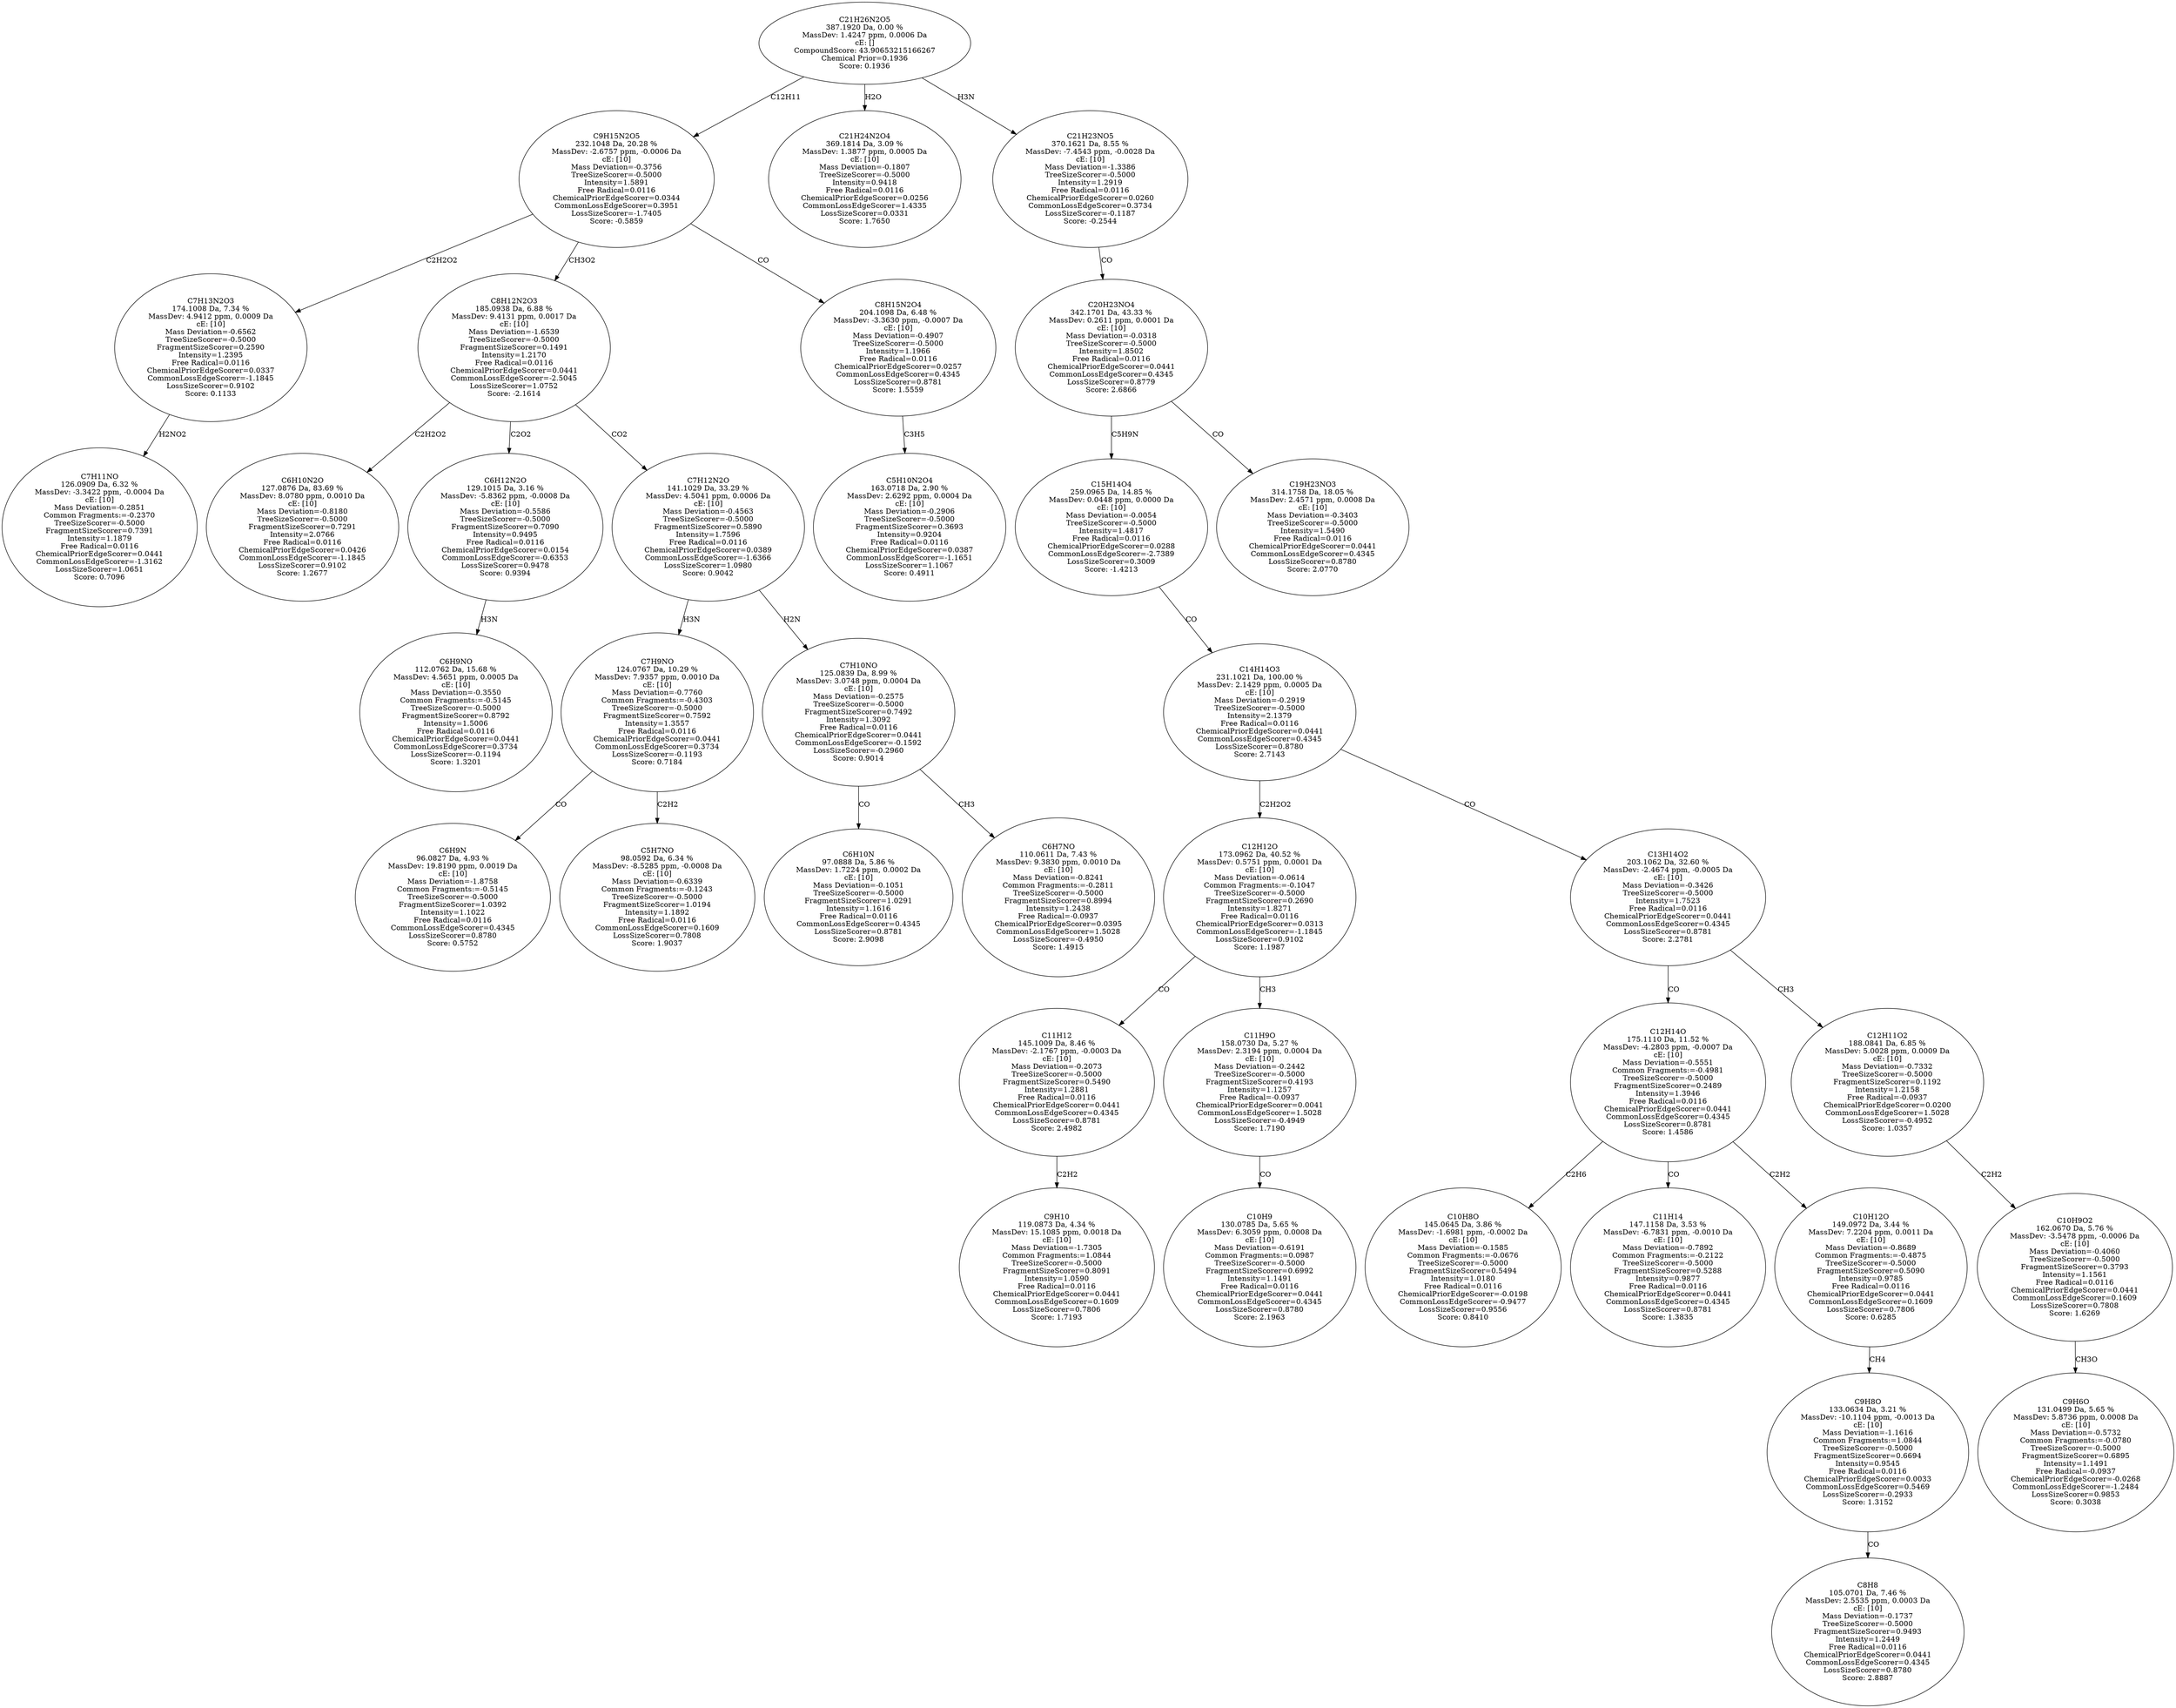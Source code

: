 strict digraph {
v1 [label="C7H11NO\n126.0909 Da, 6.32 %\nMassDev: -3.3422 ppm, -0.0004 Da\ncE: [10]\nMass Deviation=-0.2851\nCommon Fragments:=-0.2370\nTreeSizeScorer=-0.5000\nFragmentSizeScorer=0.7391\nIntensity=1.1879\nFree Radical=0.0116\nChemicalPriorEdgeScorer=0.0441\nCommonLossEdgeScorer=-1.3162\nLossSizeScorer=1.0651\nScore: 0.7096"];
v2 [label="C7H13N2O3\n174.1008 Da, 7.34 %\nMassDev: 4.9412 ppm, 0.0009 Da\ncE: [10]\nMass Deviation=-0.6562\nTreeSizeScorer=-0.5000\nFragmentSizeScorer=0.2590\nIntensity=1.2395\nFree Radical=0.0116\nChemicalPriorEdgeScorer=0.0337\nCommonLossEdgeScorer=-1.1845\nLossSizeScorer=0.9102\nScore: 0.1133"];
v3 [label="C6H10N2O\n127.0876 Da, 83.69 %\nMassDev: 8.0780 ppm, 0.0010 Da\ncE: [10]\nMass Deviation=-0.8180\nTreeSizeScorer=-0.5000\nFragmentSizeScorer=0.7291\nIntensity=2.0766\nFree Radical=0.0116\nChemicalPriorEdgeScorer=0.0426\nCommonLossEdgeScorer=-1.1845\nLossSizeScorer=0.9102\nScore: 1.2677"];
v4 [label="C6H9NO\n112.0762 Da, 15.68 %\nMassDev: 4.5651 ppm, 0.0005 Da\ncE: [10]\nMass Deviation=-0.3550\nCommon Fragments:=-0.5145\nTreeSizeScorer=-0.5000\nFragmentSizeScorer=0.8792\nIntensity=1.5006\nFree Radical=0.0116\nChemicalPriorEdgeScorer=0.0441\nCommonLossEdgeScorer=0.3734\nLossSizeScorer=-0.1194\nScore: 1.3201"];
v5 [label="C6H12N2O\n129.1015 Da, 3.16 %\nMassDev: -5.8362 ppm, -0.0008 Da\ncE: [10]\nMass Deviation=-0.5586\nTreeSizeScorer=-0.5000\nFragmentSizeScorer=0.7090\nIntensity=0.9495\nFree Radical=0.0116\nChemicalPriorEdgeScorer=0.0154\nCommonLossEdgeScorer=-0.6353\nLossSizeScorer=0.9478\nScore: 0.9394"];
v6 [label="C6H9N\n96.0827 Da, 4.93 %\nMassDev: 19.8190 ppm, 0.0019 Da\ncE: [10]\nMass Deviation=-1.8758\nCommon Fragments:=-0.5145\nTreeSizeScorer=-0.5000\nFragmentSizeScorer=1.0392\nIntensity=1.1022\nFree Radical=0.0116\nCommonLossEdgeScorer=0.4345\nLossSizeScorer=0.8780\nScore: 0.5752"];
v7 [label="C5H7NO\n98.0592 Da, 6.34 %\nMassDev: -8.5285 ppm, -0.0008 Da\ncE: [10]\nMass Deviation=-0.6339\nCommon Fragments:=-0.1243\nTreeSizeScorer=-0.5000\nFragmentSizeScorer=1.0194\nIntensity=1.1892\nFree Radical=0.0116\nCommonLossEdgeScorer=0.1609\nLossSizeScorer=0.7808\nScore: 1.9037"];
v8 [label="C7H9NO\n124.0767 Da, 10.29 %\nMassDev: 7.9357 ppm, 0.0010 Da\ncE: [10]\nMass Deviation=-0.7760\nCommon Fragments:=-0.4303\nTreeSizeScorer=-0.5000\nFragmentSizeScorer=0.7592\nIntensity=1.3557\nFree Radical=0.0116\nChemicalPriorEdgeScorer=0.0441\nCommonLossEdgeScorer=0.3734\nLossSizeScorer=-0.1193\nScore: 0.7184"];
v9 [label="C6H10N\n97.0888 Da, 5.86 %\nMassDev: 1.7224 ppm, 0.0002 Da\ncE: [10]\nMass Deviation=-0.1051\nTreeSizeScorer=-0.5000\nFragmentSizeScorer=1.0291\nIntensity=1.1616\nFree Radical=0.0116\nCommonLossEdgeScorer=0.4345\nLossSizeScorer=0.8781\nScore: 2.9098"];
v10 [label="C6H7NO\n110.0611 Da, 7.43 %\nMassDev: 9.3830 ppm, 0.0010 Da\ncE: [10]\nMass Deviation=-0.8241\nCommon Fragments:=-0.2811\nTreeSizeScorer=-0.5000\nFragmentSizeScorer=0.8994\nIntensity=1.2438\nFree Radical=-0.0937\nChemicalPriorEdgeScorer=0.0395\nCommonLossEdgeScorer=1.5028\nLossSizeScorer=-0.4950\nScore: 1.4915"];
v11 [label="C7H10NO\n125.0839 Da, 8.99 %\nMassDev: 3.0748 ppm, 0.0004 Da\ncE: [10]\nMass Deviation=-0.2575\nTreeSizeScorer=-0.5000\nFragmentSizeScorer=0.7492\nIntensity=1.3092\nFree Radical=0.0116\nChemicalPriorEdgeScorer=0.0441\nCommonLossEdgeScorer=-0.1592\nLossSizeScorer=-0.2960\nScore: 0.9014"];
v12 [label="C7H12N2O\n141.1029 Da, 33.29 %\nMassDev: 4.5041 ppm, 0.0006 Da\ncE: [10]\nMass Deviation=-0.4563\nTreeSizeScorer=-0.5000\nFragmentSizeScorer=0.5890\nIntensity=1.7596\nFree Radical=0.0116\nChemicalPriorEdgeScorer=0.0389\nCommonLossEdgeScorer=-1.6366\nLossSizeScorer=1.0980\nScore: 0.9042"];
v13 [label="C8H12N2O3\n185.0938 Da, 6.88 %\nMassDev: 9.4131 ppm, 0.0017 Da\ncE: [10]\nMass Deviation=-1.6539\nTreeSizeScorer=-0.5000\nFragmentSizeScorer=0.1491\nIntensity=1.2170\nFree Radical=0.0116\nChemicalPriorEdgeScorer=0.0441\nCommonLossEdgeScorer=-2.5045\nLossSizeScorer=1.0752\nScore: -2.1614"];
v14 [label="C5H10N2O4\n163.0718 Da, 2.90 %\nMassDev: 2.6292 ppm, 0.0004 Da\ncE: [10]\nMass Deviation=-0.2906\nTreeSizeScorer=-0.5000\nFragmentSizeScorer=0.3693\nIntensity=0.9204\nFree Radical=0.0116\nChemicalPriorEdgeScorer=0.0387\nCommonLossEdgeScorer=-1.1651\nLossSizeScorer=1.1067\nScore: 0.4911"];
v15 [label="C8H15N2O4\n204.1098 Da, 6.48 %\nMassDev: -3.3630 ppm, -0.0007 Da\ncE: [10]\nMass Deviation=-0.4907\nTreeSizeScorer=-0.5000\nIntensity=1.1966\nFree Radical=0.0116\nChemicalPriorEdgeScorer=0.0257\nCommonLossEdgeScorer=0.4345\nLossSizeScorer=0.8781\nScore: 1.5559"];
v16 [label="C9H15N2O5\n232.1048 Da, 20.28 %\nMassDev: -2.6757 ppm, -0.0006 Da\ncE: [10]\nMass Deviation=-0.3756\nTreeSizeScorer=-0.5000\nIntensity=1.5891\nFree Radical=0.0116\nChemicalPriorEdgeScorer=0.0344\nCommonLossEdgeScorer=0.3951\nLossSizeScorer=-1.7405\nScore: -0.5859"];
v17 [label="C21H24N2O4\n369.1814 Da, 3.09 %\nMassDev: 1.3877 ppm, 0.0005 Da\ncE: [10]\nMass Deviation=-0.1807\nTreeSizeScorer=-0.5000\nIntensity=0.9418\nFree Radical=0.0116\nChemicalPriorEdgeScorer=0.0256\nCommonLossEdgeScorer=1.4335\nLossSizeScorer=0.0331\nScore: 1.7650"];
v18 [label="C9H10\n119.0873 Da, 4.34 %\nMassDev: 15.1085 ppm, 0.0018 Da\ncE: [10]\nMass Deviation=-1.7305\nCommon Fragments:=1.0844\nTreeSizeScorer=-0.5000\nFragmentSizeScorer=0.8091\nIntensity=1.0590\nFree Radical=0.0116\nChemicalPriorEdgeScorer=0.0441\nCommonLossEdgeScorer=0.1609\nLossSizeScorer=0.7806\nScore: 1.7193"];
v19 [label="C11H12\n145.1009 Da, 8.46 %\nMassDev: -2.1767 ppm, -0.0003 Da\ncE: [10]\nMass Deviation=-0.2073\nTreeSizeScorer=-0.5000\nFragmentSizeScorer=0.5490\nIntensity=1.2881\nFree Radical=0.0116\nChemicalPriorEdgeScorer=0.0441\nCommonLossEdgeScorer=0.4345\nLossSizeScorer=0.8781\nScore: 2.4982"];
v20 [label="C10H9\n130.0785 Da, 5.65 %\nMassDev: 6.3059 ppm, 0.0008 Da\ncE: [10]\nMass Deviation=-0.6191\nCommon Fragments:=0.0987\nTreeSizeScorer=-0.5000\nFragmentSizeScorer=0.6992\nIntensity=1.1491\nFree Radical=0.0116\nChemicalPriorEdgeScorer=0.0441\nCommonLossEdgeScorer=0.4345\nLossSizeScorer=0.8780\nScore: 2.1963"];
v21 [label="C11H9O\n158.0730 Da, 5.27 %\nMassDev: 2.3194 ppm, 0.0004 Da\ncE: [10]\nMass Deviation=-0.2442\nTreeSizeScorer=-0.5000\nFragmentSizeScorer=0.4193\nIntensity=1.1257\nFree Radical=-0.0937\nChemicalPriorEdgeScorer=0.0041\nCommonLossEdgeScorer=1.5028\nLossSizeScorer=-0.4949\nScore: 1.7190"];
v22 [label="C12H12O\n173.0962 Da, 40.52 %\nMassDev: 0.5751 ppm, 0.0001 Da\ncE: [10]\nMass Deviation=-0.0614\nCommon Fragments:=-0.1047\nTreeSizeScorer=-0.5000\nFragmentSizeScorer=0.2690\nIntensity=1.8271\nFree Radical=0.0116\nChemicalPriorEdgeScorer=0.0313\nCommonLossEdgeScorer=-1.1845\nLossSizeScorer=0.9102\nScore: 1.1987"];
v23 [label="C10H8O\n145.0645 Da, 3.86 %\nMassDev: -1.6981 ppm, -0.0002 Da\ncE: [10]\nMass Deviation=-0.1585\nCommon Fragments:=-0.0676\nTreeSizeScorer=-0.5000\nFragmentSizeScorer=0.5494\nIntensity=1.0180\nFree Radical=0.0116\nChemicalPriorEdgeScorer=-0.0198\nCommonLossEdgeScorer=-0.9477\nLossSizeScorer=0.9556\nScore: 0.8410"];
v24 [label="C11H14\n147.1158 Da, 3.53 %\nMassDev: -6.7831 ppm, -0.0010 Da\ncE: [10]\nMass Deviation=-0.7892\nCommon Fragments:=-0.2122\nTreeSizeScorer=-0.5000\nFragmentSizeScorer=0.5288\nIntensity=0.9877\nFree Radical=0.0116\nChemicalPriorEdgeScorer=0.0441\nCommonLossEdgeScorer=0.4345\nLossSizeScorer=0.8781\nScore: 1.3835"];
v25 [label="C8H8\n105.0701 Da, 7.46 %\nMassDev: 2.5535 ppm, 0.0003 Da\ncE: [10]\nMass Deviation=-0.1737\nTreeSizeScorer=-0.5000\nFragmentSizeScorer=0.9493\nIntensity=1.2449\nFree Radical=0.0116\nChemicalPriorEdgeScorer=0.0441\nCommonLossEdgeScorer=0.4345\nLossSizeScorer=0.8780\nScore: 2.8887"];
v26 [label="C9H8O\n133.0634 Da, 3.21 %\nMassDev: -10.1104 ppm, -0.0013 Da\ncE: [10]\nMass Deviation=-1.1616\nCommon Fragments:=1.0844\nTreeSizeScorer=-0.5000\nFragmentSizeScorer=0.6694\nIntensity=0.9545\nFree Radical=0.0116\nChemicalPriorEdgeScorer=0.0033\nCommonLossEdgeScorer=0.5469\nLossSizeScorer=-0.2933\nScore: 1.3152"];
v27 [label="C10H12O\n149.0972 Da, 3.44 %\nMassDev: 7.2204 ppm, 0.0011 Da\ncE: [10]\nMass Deviation=-0.8689\nCommon Fragments:=-0.4875\nTreeSizeScorer=-0.5000\nFragmentSizeScorer=0.5090\nIntensity=0.9785\nFree Radical=0.0116\nChemicalPriorEdgeScorer=0.0441\nCommonLossEdgeScorer=0.1609\nLossSizeScorer=0.7806\nScore: 0.6285"];
v28 [label="C12H14O\n175.1110 Da, 11.52 %\nMassDev: -4.2803 ppm, -0.0007 Da\ncE: [10]\nMass Deviation=-0.5551\nCommon Fragments:=-0.4981\nTreeSizeScorer=-0.5000\nFragmentSizeScorer=0.2489\nIntensity=1.3946\nFree Radical=0.0116\nChemicalPriorEdgeScorer=0.0441\nCommonLossEdgeScorer=0.4345\nLossSizeScorer=0.8781\nScore: 1.4586"];
v29 [label="C9H6O\n131.0499 Da, 5.65 %\nMassDev: 5.8736 ppm, 0.0008 Da\ncE: [10]\nMass Deviation=-0.5732\nCommon Fragments:=-0.0780\nTreeSizeScorer=-0.5000\nFragmentSizeScorer=0.6895\nIntensity=1.1491\nFree Radical=-0.0937\nChemicalPriorEdgeScorer=-0.0268\nCommonLossEdgeScorer=-1.2484\nLossSizeScorer=0.9853\nScore: 0.3038"];
v30 [label="C10H9O2\n162.0670 Da, 5.76 %\nMassDev: -3.5478 ppm, -0.0006 Da\ncE: [10]\nMass Deviation=-0.4060\nTreeSizeScorer=-0.5000\nFragmentSizeScorer=0.3793\nIntensity=1.1561\nFree Radical=0.0116\nChemicalPriorEdgeScorer=0.0441\nCommonLossEdgeScorer=0.1609\nLossSizeScorer=0.7808\nScore: 1.6269"];
v31 [label="C12H11O2\n188.0841 Da, 6.85 %\nMassDev: 5.0028 ppm, 0.0009 Da\ncE: [10]\nMass Deviation=-0.7332\nTreeSizeScorer=-0.5000\nFragmentSizeScorer=0.1192\nIntensity=1.2158\nFree Radical=-0.0937\nChemicalPriorEdgeScorer=0.0200\nCommonLossEdgeScorer=1.5028\nLossSizeScorer=-0.4952\nScore: 1.0357"];
v32 [label="C13H14O2\n203.1062 Da, 32.60 %\nMassDev: -2.4674 ppm, -0.0005 Da\ncE: [10]\nMass Deviation=-0.3426\nTreeSizeScorer=-0.5000\nIntensity=1.7523\nFree Radical=0.0116\nChemicalPriorEdgeScorer=0.0441\nCommonLossEdgeScorer=0.4345\nLossSizeScorer=0.8781\nScore: 2.2781"];
v33 [label="C14H14O3\n231.1021 Da, 100.00 %\nMassDev: 2.1429 ppm, 0.0005 Da\ncE: [10]\nMass Deviation=-0.2919\nTreeSizeScorer=-0.5000\nIntensity=2.1379\nFree Radical=0.0116\nChemicalPriorEdgeScorer=0.0441\nCommonLossEdgeScorer=0.4345\nLossSizeScorer=0.8780\nScore: 2.7143"];
v34 [label="C15H14O4\n259.0965 Da, 14.85 %\nMassDev: 0.0448 ppm, 0.0000 Da\ncE: [10]\nMass Deviation=-0.0054\nTreeSizeScorer=-0.5000\nIntensity=1.4817\nFree Radical=0.0116\nChemicalPriorEdgeScorer=0.0288\nCommonLossEdgeScorer=-2.7389\nLossSizeScorer=0.3009\nScore: -1.4213"];
v35 [label="C19H23NO3\n314.1758 Da, 18.05 %\nMassDev: 2.4571 ppm, 0.0008 Da\ncE: [10]\nMass Deviation=-0.3403\nTreeSizeScorer=-0.5000\nIntensity=1.5490\nFree Radical=0.0116\nChemicalPriorEdgeScorer=0.0441\nCommonLossEdgeScorer=0.4345\nLossSizeScorer=0.8780\nScore: 2.0770"];
v36 [label="C20H23NO4\n342.1701 Da, 43.33 %\nMassDev: 0.2611 ppm, 0.0001 Da\ncE: [10]\nMass Deviation=-0.0318\nTreeSizeScorer=-0.5000\nIntensity=1.8502\nFree Radical=0.0116\nChemicalPriorEdgeScorer=0.0441\nCommonLossEdgeScorer=0.4345\nLossSizeScorer=0.8779\nScore: 2.6866"];
v37 [label="C21H23NO5\n370.1621 Da, 8.55 %\nMassDev: -7.4543 ppm, -0.0028 Da\ncE: [10]\nMass Deviation=-1.3386\nTreeSizeScorer=-0.5000\nIntensity=1.2919\nFree Radical=0.0116\nChemicalPriorEdgeScorer=0.0260\nCommonLossEdgeScorer=0.3734\nLossSizeScorer=-0.1187\nScore: -0.2544"];
v38 [label="C21H26N2O5\n387.1920 Da, 0.00 %\nMassDev: 1.4247 ppm, 0.0006 Da\ncE: []\nCompoundScore: 43.90653215166267\nChemical Prior=0.1936\nScore: 0.1936"];
v2 -> v1 [label="H2NO2"];
v16 -> v2 [label="C2H2O2"];
v13 -> v3 [label="C2H2O2"];
v5 -> v4 [label="H3N"];
v13 -> v5 [label="C2O2"];
v8 -> v6 [label="CO"];
v8 -> v7 [label="C2H2"];
v12 -> v8 [label="H3N"];
v11 -> v9 [label="CO"];
v11 -> v10 [label="CH3"];
v12 -> v11 [label="H2N"];
v13 -> v12 [label="CO2"];
v16 -> v13 [label="CH3O2"];
v15 -> v14 [label="C3H5"];
v16 -> v15 [label="CO"];
v38 -> v16 [label="C12H11"];
v38 -> v17 [label="H2O"];
v19 -> v18 [label="C2H2"];
v22 -> v19 [label="CO"];
v21 -> v20 [label="CO"];
v22 -> v21 [label="CH3"];
v33 -> v22 [label="C2H2O2"];
v28 -> v23 [label="C2H6"];
v28 -> v24 [label="CO"];
v26 -> v25 [label="CO"];
v27 -> v26 [label="CH4"];
v28 -> v27 [label="C2H2"];
v32 -> v28 [label="CO"];
v30 -> v29 [label="CH3O"];
v31 -> v30 [label="C2H2"];
v32 -> v31 [label="CH3"];
v33 -> v32 [label="CO"];
v34 -> v33 [label="CO"];
v36 -> v34 [label="C5H9N"];
v36 -> v35 [label="CO"];
v37 -> v36 [label="CO"];
v38 -> v37 [label="H3N"];
}